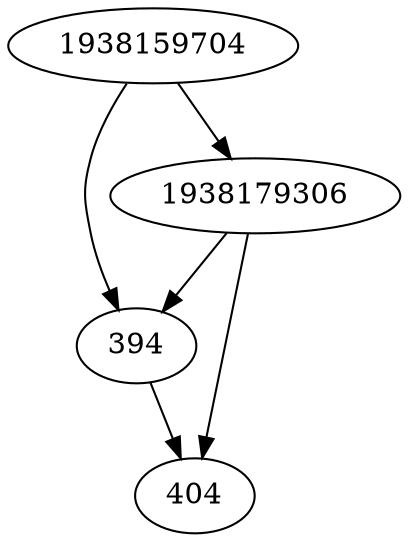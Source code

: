 strict digraph  {
1938159704;
1938179306;
394;
404;
1938159704 -> 394;
1938159704 -> 1938179306;
1938179306 -> 394;
1938179306 -> 404;
394 -> 404;
}
